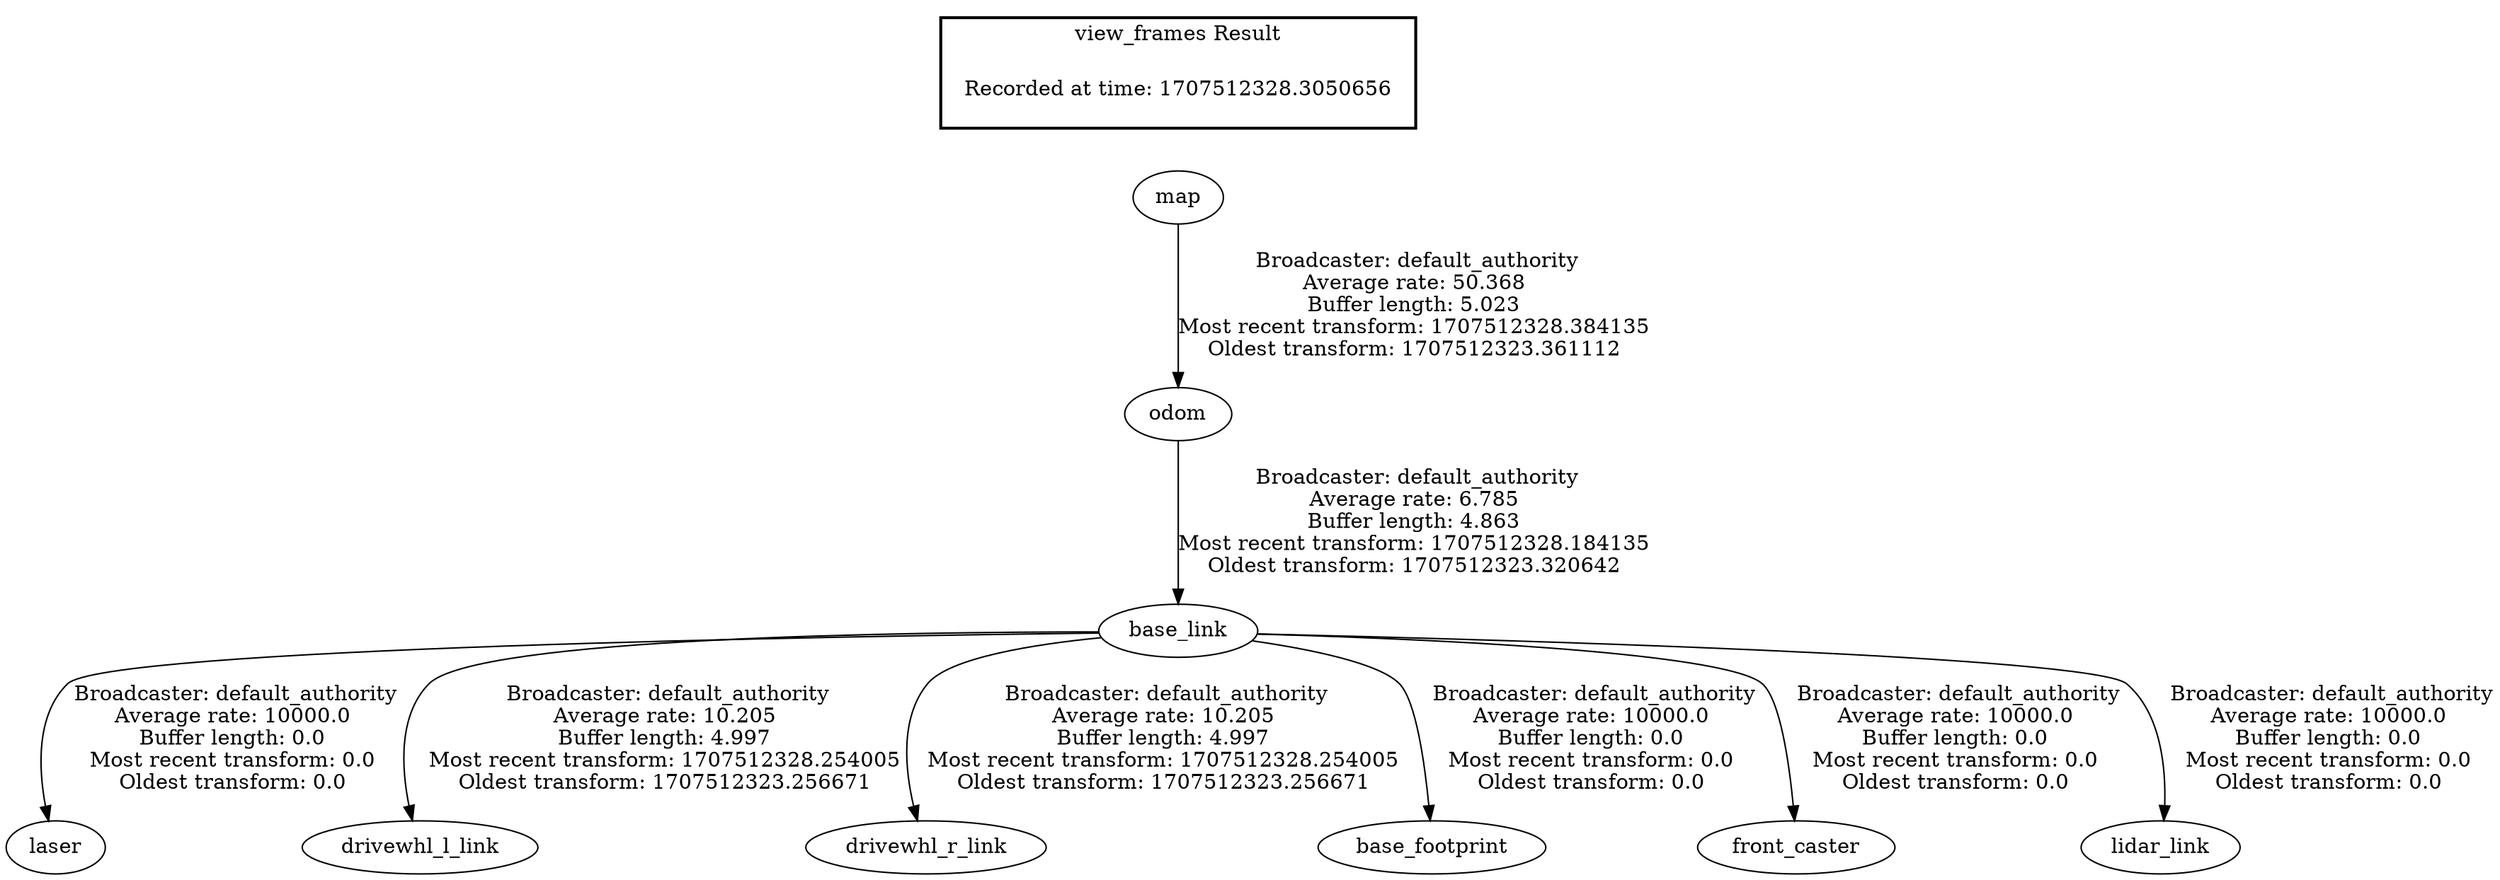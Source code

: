 digraph G {
"map" -> "odom"[label=" Broadcaster: default_authority\nAverage rate: 50.368\nBuffer length: 5.023\nMost recent transform: 1707512328.384135\nOldest transform: 1707512323.361112\n"];
"base_link" -> "laser"[label=" Broadcaster: default_authority\nAverage rate: 10000.0\nBuffer length: 0.0\nMost recent transform: 0.0\nOldest transform: 0.0\n"];
"odom" -> "base_link"[label=" Broadcaster: default_authority\nAverage rate: 6.785\nBuffer length: 4.863\nMost recent transform: 1707512328.184135\nOldest transform: 1707512323.320642\n"];
"base_link" -> "drivewhl_l_link"[label=" Broadcaster: default_authority\nAverage rate: 10.205\nBuffer length: 4.997\nMost recent transform: 1707512328.254005\nOldest transform: 1707512323.256671\n"];
"base_link" -> "drivewhl_r_link"[label=" Broadcaster: default_authority\nAverage rate: 10.205\nBuffer length: 4.997\nMost recent transform: 1707512328.254005\nOldest transform: 1707512323.256671\n"];
"base_link" -> "base_footprint"[label=" Broadcaster: default_authority\nAverage rate: 10000.0\nBuffer length: 0.0\nMost recent transform: 0.0\nOldest transform: 0.0\n"];
"base_link" -> "front_caster"[label=" Broadcaster: default_authority\nAverage rate: 10000.0\nBuffer length: 0.0\nMost recent transform: 0.0\nOldest transform: 0.0\n"];
"base_link" -> "lidar_link"[label=" Broadcaster: default_authority\nAverage rate: 10000.0\nBuffer length: 0.0\nMost recent transform: 0.0\nOldest transform: 0.0\n"];
edge [style=invis];
 subgraph cluster_legend { style=bold; color=black; label ="view_frames Result";
"Recorded at time: 1707512328.3050656"[ shape=plaintext ] ;
}->"map";
}